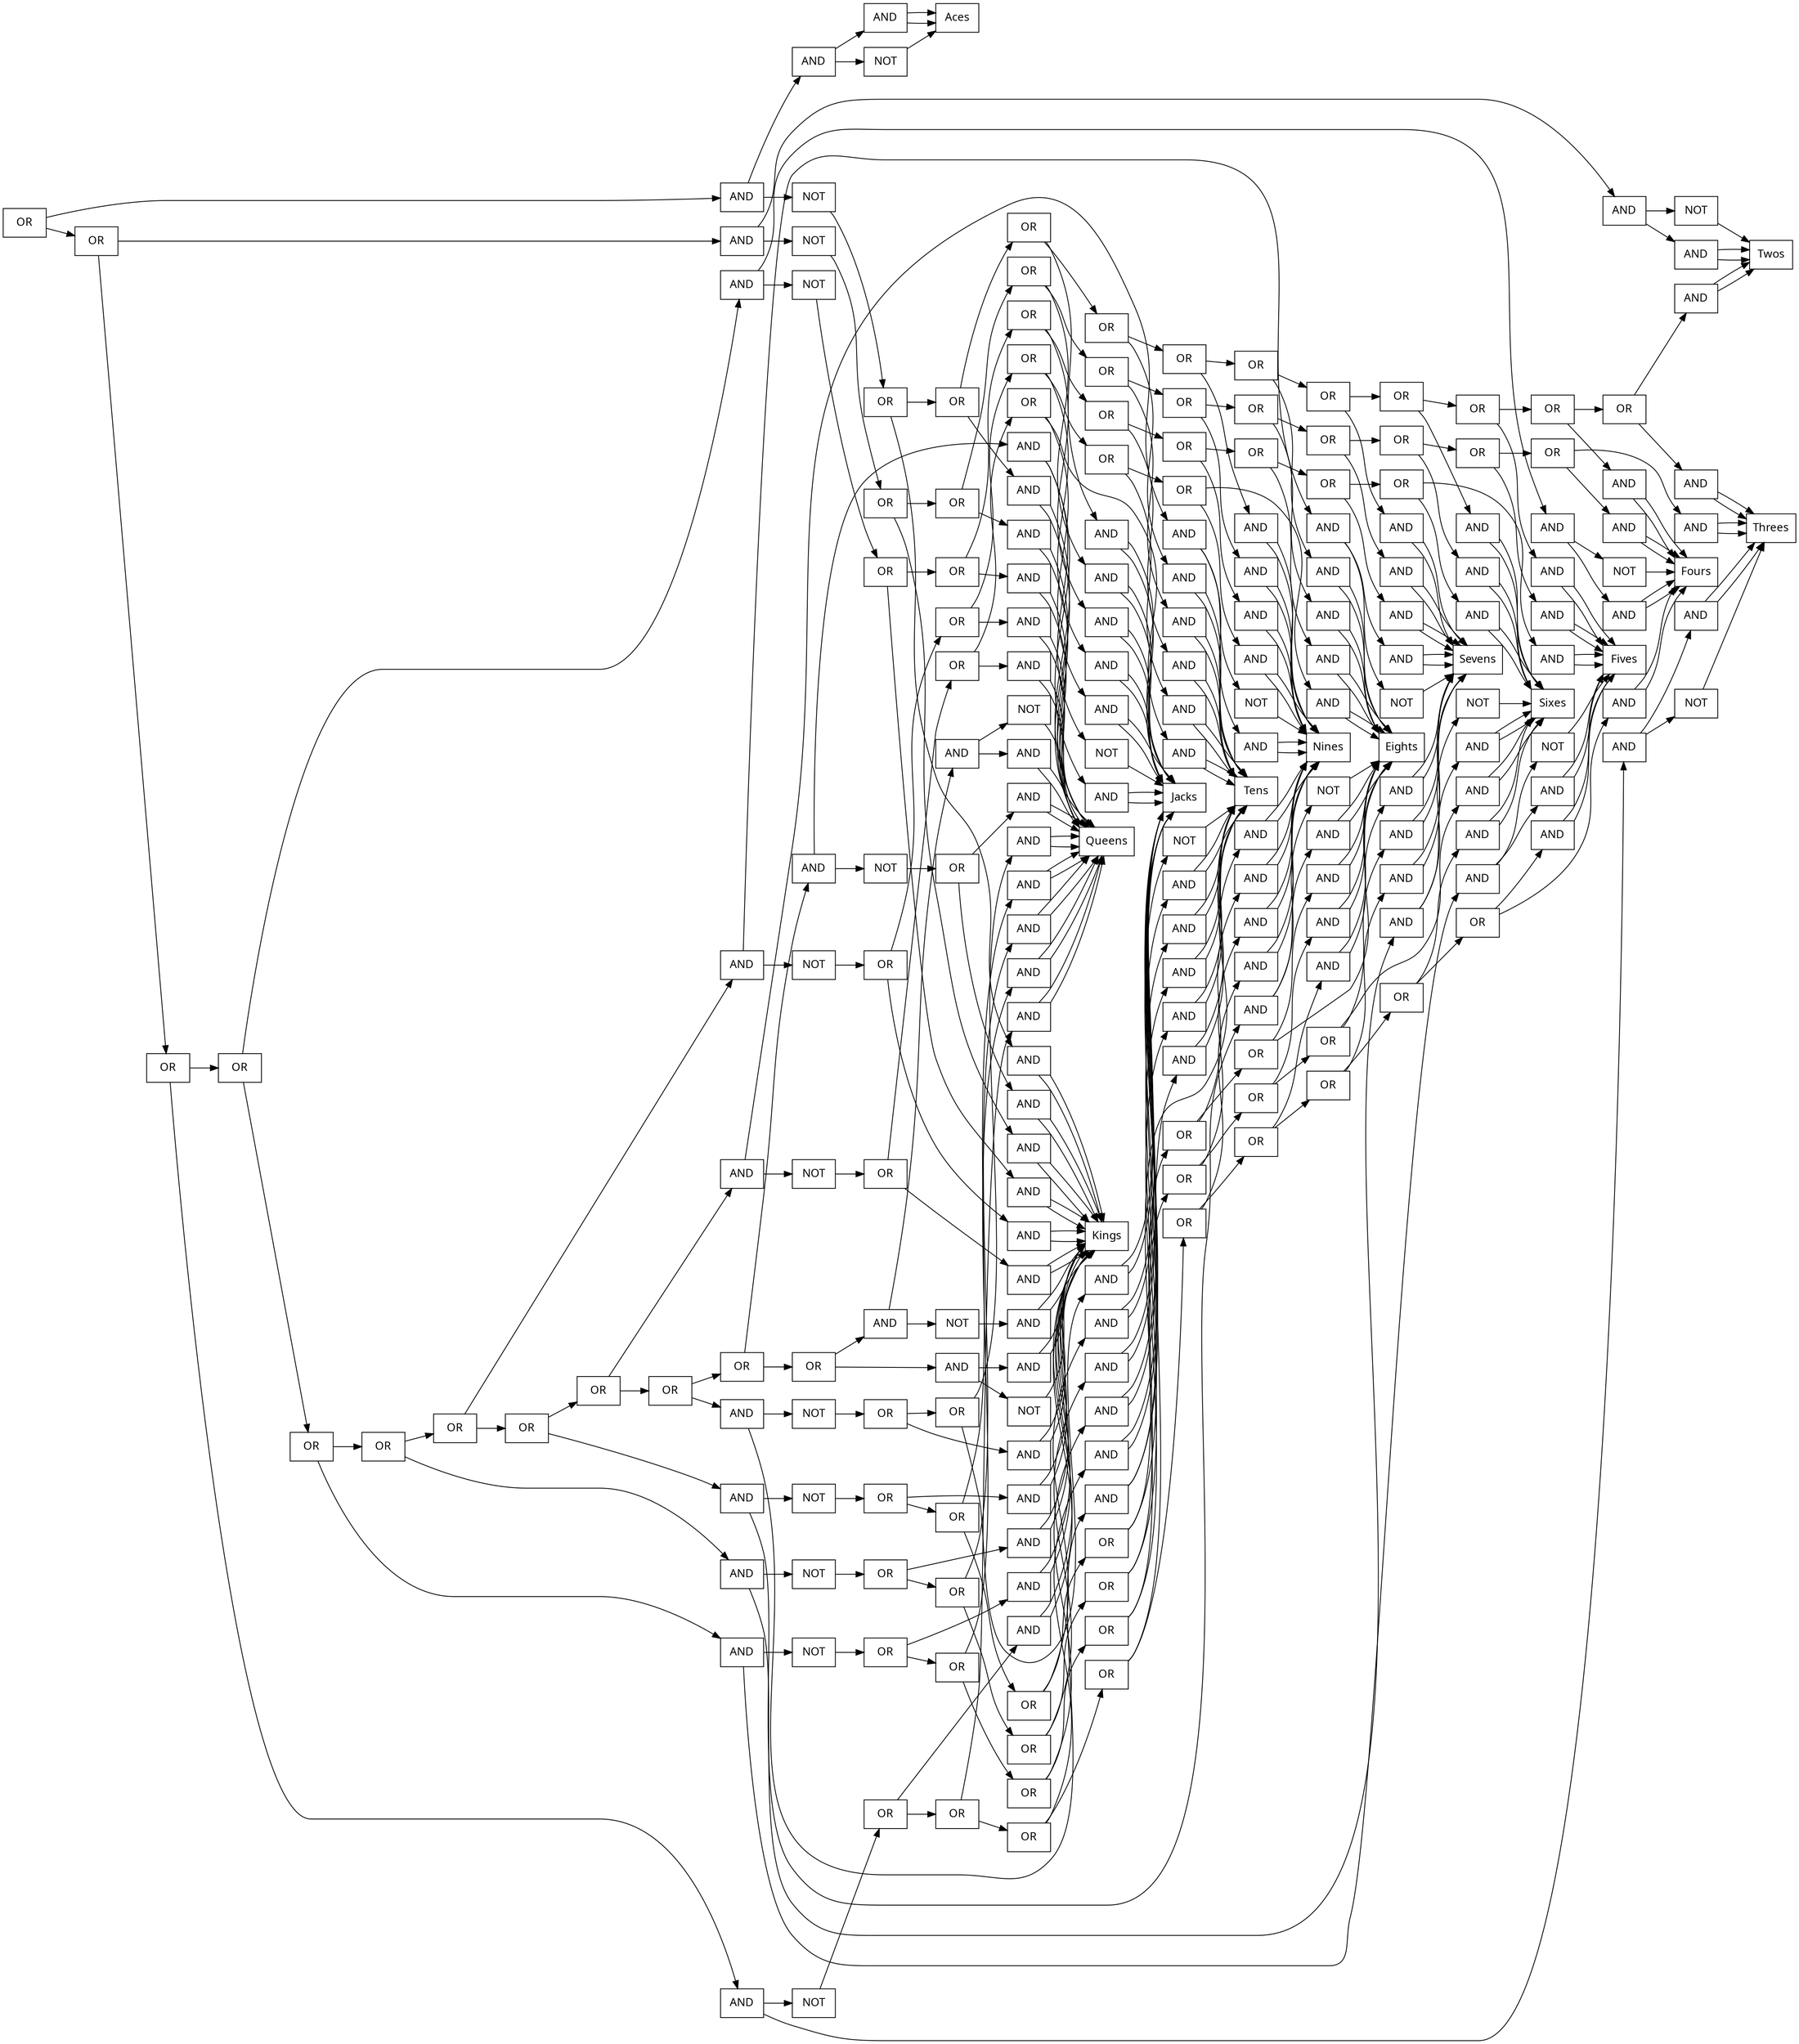 digraph {
node [shape=record];
node [fontname=Sans];charset="UTF-8" splines=true splines=spline rankdir =LR
1119[label="OR"];
1119->569;
1119->1118;
569[label="AND"];
569->495;
569->568;
1118[label="OR"];
1118->647;
1118->1117;
495[label="AND"];
495->490;
495->494;
568[label="NOT"];
568->567;
647[label="AND"];
647->579;
647->646;
1117[label="OR"];
1117->719;
1117->1116;
490[label="AND"];
490->69;
490->69;
494[label="NOT"];
494->69;
567[label="OR"];
567->561;
567->566;
579[label="AND"];
579->574;
579->578;
646[label="NOT"];
646->645;
719[label="AND"];
719->657;
719->718;
1116[label="OR"];
1116->785;
1116->1115;
69[label="Aces"];
561[label="OR"];
561->555;
561->560;
566[label="AND"];
566->273;
566->273;
574[label="AND"];
574->86;
574->86;
578[label="NOT"];
578->86;
645[label="OR"];
645->639;
645->644;
657[label="AND"];
657->652;
657->656;
718[label="NOT"];
718->717;
785[label="AND"];
785->729;
785->784;
1115[label="OR"];
1115->845;
1115->1114;
555[label="OR"];
555->549;
555->554;
560[label="AND"];
560->256;
560->256;
273[label="Kings"];
86[label="Twos"];
639[label="OR"];
639->633;
639->638;
644[label="AND"];
644->273;
644->273;
652[label="AND"];
652->103;
652->103;
656[label="NOT"];
656->103;
717[label="OR"];
717->711;
717->716;
729[label="AND"];
729->724;
729->728;
784[label="NOT"];
784->783;
845[label="AND"];
845->795;
845->844;
1114[label="OR"];
1114->899;
1114->1113;
549[label="OR"];
549->543;
549->548;
554[label="AND"];
554->239;
554->239;
256[label="Queens"];
633[label="OR"];
633->627;
633->632;
638[label="AND"];
638->256;
638->256;
103[label="Threes"];
711[label="OR"];
711->705;
711->710;
716[label="AND"];
716->273;
716->273;
724[label="AND"];
724->120;
724->120;
728[label="NOT"];
728->120;
783[label="OR"];
783->777;
783->782;
795[label="AND"];
795->790;
795->794;
844[label="NOT"];
844->843;
899[label="AND"];
899->855;
899->898;
1113[label="OR"];
1113->947;
1113->1112;
543[label="OR"];
543->537;
543->542;
548[label="AND"];
548->222;
548->222;
239[label="Jacks"];
627[label="OR"];
627->621;
627->626;
632[label="AND"];
632->239;
632->239;
705[label="OR"];
705->699;
705->704;
710[label="AND"];
710->256;
710->256;
120[label="Fours"];
777[label="OR"];
777->771;
777->776;
782[label="AND"];
782->273;
782->273;
790[label="AND"];
790->137;
790->137;
794[label="NOT"];
794->137;
843[label="OR"];
843->837;
843->842;
855[label="AND"];
855->850;
855->854;
898[label="NOT"];
898->897;
947[label="AND"];
947->909;
947->946;
1112[label="OR"];
1112->989;
1112->1111;
537[label="OR"];
537->531;
537->536;
542[label="AND"];
542->205;
542->205;
222[label="Tens"];
621[label="OR"];
621->615;
621->620;
626[label="AND"];
626->222;
626->222;
699[label="OR"];
699->693;
699->698;
704[label="AND"];
704->239;
704->239;
771[label="OR"];
771->765;
771->770;
776[label="AND"];
776->256;
776->256;
137[label="Fives"];
837[label="OR"];
837->831;
837->836;
842[label="AND"];
842->273;
842->273;
850[label="AND"];
850->154;
850->154;
854[label="NOT"];
854->154;
897[label="OR"];
897->891;
897->896;
909[label="AND"];
909->904;
909->908;
946[label="NOT"];
946->945;
989[label="AND"];
989->957;
989->988;
1111[label="OR"];
1111->1025;
1111->1110;
531[label="OR"];
531->525;
531->530;
536[label="AND"];
536->188;
536->188;
205[label="Nines"];
615[label="OR"];
615->609;
615->614;
620[label="AND"];
620->205;
620->205;
693[label="OR"];
693->687;
693->692;
698[label="AND"];
698->222;
698->222;
765[label="OR"];
765->759;
765->764;
770[label="AND"];
770->239;
770->239;
831[label="OR"];
831->825;
831->830;
836[label="AND"];
836->256;
836->256;
154[label="Sixes"];
891[label="OR"];
891->885;
891->890;
896[label="AND"];
896->273;
896->273;
904[label="AND"];
904->171;
904->171;
908[label="NOT"];
908->171;
945[label="OR"];
945->939;
945->944;
957[label="AND"];
957->952;
957->956;
988[label="NOT"];
988->987;
1025[label="AND"];
1025->999;
1025->1024;
1110[label="OR"];
1110->1055;
1110->1109;
525[label="OR"];
525->519;
525->524;
530[label="AND"];
530->171;
530->171;
188[label="Eights"];
609[label="OR"];
609->603;
609->608;
614[label="AND"];
614->188;
614->188;
687[label="OR"];
687->681;
687->686;
692[label="AND"];
692->205;
692->205;
759[label="OR"];
759->753;
759->758;
764[label="AND"];
764->222;
764->222;
825[label="OR"];
825->819;
825->824;
830[label="AND"];
830->239;
830->239;
885[label="OR"];
885->879;
885->884;
890[label="AND"];
890->256;
890->256;
171[label="Sevens"];
939[label="OR"];
939->933;
939->938;
944[label="AND"];
944->273;
944->273;
952[label="AND"];
952->188;
952->188;
956[label="NOT"];
956->188;
987[label="OR"];
987->981;
987->986;
999[label="AND"];
999->994;
999->998;
1024[label="NOT"];
1024->1023;
1055[label="AND"];
1055->1035;
1055->1054;
1109[label="OR"];
1109->1079;
1109->1108;
519[label="OR"];
519->513;
519->518;
524[label="AND"];
524->154;
524->154;
603[label="OR"];
603->597;
603->602;
608[label="AND"];
608->171;
608->171;
681[label="OR"];
681->675;
681->680;
686[label="AND"];
686->188;
686->188;
753[label="OR"];
753->747;
753->752;
758[label="AND"];
758->205;
758->205;
819[label="OR"];
819->813;
819->818;
824[label="AND"];
824->222;
824->222;
879[label="OR"];
879->873;
879->878;
884[label="AND"];
884->239;
884->239;
933[label="OR"];
933->927;
933->932;
938[label="AND"];
938->256;
938->256;
981[label="OR"];
981->975;
981->980;
986[label="AND"];
986->273;
986->273;
994[label="AND"];
994->205;
994->205;
998[label="NOT"];
998->205;
1023[label="OR"];
1023->1017;
1023->1022;
1035[label="AND"];
1035->1030;
1035->1034;
1054[label="NOT"];
1054->1053;
1079[label="AND"];
1079->1065;
1079->1078;
1108[label="OR"];
1108->1097;
1108->1107;
513[label="OR"];
513->507;
513->512;
518[label="AND"];
518->137;
518->137;
597[label="OR"];
597->591;
597->596;
602[label="AND"];
602->154;
602->154;
675[label="OR"];
675->669;
675->674;
680[label="AND"];
680->171;
680->171;
747[label="OR"];
747->741;
747->746;
752[label="AND"];
752->188;
752->188;
813[label="OR"];
813->807;
813->812;
818[label="AND"];
818->205;
818->205;
873[label="OR"];
873->867;
873->872;
878[label="AND"];
878->222;
878->222;
927[label="OR"];
927->921;
927->926;
932[label="AND"];
932->239;
932->239;
975[label="OR"];
975->969;
975->974;
980[label="AND"];
980->256;
980->256;
1017[label="OR"];
1017->1011;
1017->1016;
1022[label="AND"];
1022->273;
1022->273;
1030[label="AND"];
1030->222;
1030->222;
1034[label="NOT"];
1034->222;
1053[label="OR"];
1053->1047;
1053->1052;
1065[label="AND"];
1065->1060;
1065->1064;
1078[label="NOT"];
1078->1077;
1097[label="AND"];
1097->1089;
1097->1096;
1107[label="AND"];
1107->1102;
1107->1106;
507[label="OR"];
507->501;
507->506;
512[label="AND"];
512->120;
512->120;
591[label="OR"];
591->585;
591->590;
596[label="AND"];
596->137;
596->137;
669[label="OR"];
669->663;
669->668;
674[label="AND"];
674->154;
674->154;
741[label="OR"];
741->735;
741->740;
746[label="AND"];
746->171;
746->171;
807[label="OR"];
807->801;
807->806;
812[label="AND"];
812->188;
812->188;
867[label="OR"];
867->861;
867->866;
872[label="AND"];
872->205;
872->205;
921[label="OR"];
921->915;
921->920;
926[label="AND"];
926->222;
926->222;
969[label="OR"];
969->963;
969->968;
974[label="AND"];
974->239;
974->239;
1011[label="OR"];
1011->1005;
1011->1010;
1016[label="AND"];
1016->256;
1016->256;
1047[label="OR"];
1047->1041;
1047->1046;
1052[label="AND"];
1052->273;
1052->273;
1060[label="AND"];
1060->239;
1060->239;
1064[label="NOT"];
1064->239;
1077[label="OR"];
1077->1071;
1077->1076;
1089[label="AND"];
1089->1084;
1089->1088;
1096[label="NOT"];
1096->1095;
1102[label="AND"];
1102->273;
1102->273;
1106[label="NOT"];
1106->273;
501[label="AND"];
501->86;
501->86;
506[label="AND"];
506->103;
506->103;
585[label="AND"];
585->103;
585->103;
590[label="AND"];
590->120;
590->120;
663[label="AND"];
663->120;
663->120;
668[label="AND"];
668->137;
668->137;
735[label="AND"];
735->137;
735->137;
740[label="AND"];
740->154;
740->154;
801[label="AND"];
801->154;
801->154;
806[label="AND"];
806->171;
806->171;
861[label="AND"];
861->171;
861->171;
866[label="AND"];
866->188;
866->188;
915[label="AND"];
915->188;
915->188;
920[label="AND"];
920->205;
920->205;
963[label="AND"];
963->205;
963->205;
968[label="AND"];
968->222;
968->222;
1005[label="AND"];
1005->222;
1005->222;
1010[label="AND"];
1010->239;
1010->239;
1041[label="AND"];
1041->239;
1041->239;
1046[label="AND"];
1046->256;
1046->256;
1071[label="AND"];
1071->256;
1071->256;
1076[label="AND"];
1076->273;
1076->273;
1084[label="AND"];
1084->256;
1084->256;
1088[label="NOT"];
1088->256;
1095[label="AND"];
1095->273;
1095->273;
}
